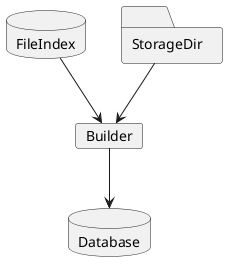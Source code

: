 @startuml
database FileIndex {
}
folder StorageDir {
}
card Builder [
  Builder
]
database Database {
}

FileIndex -down-> Builder
StorageDir -down-> Builder
Builder -down-> Database
@enduml